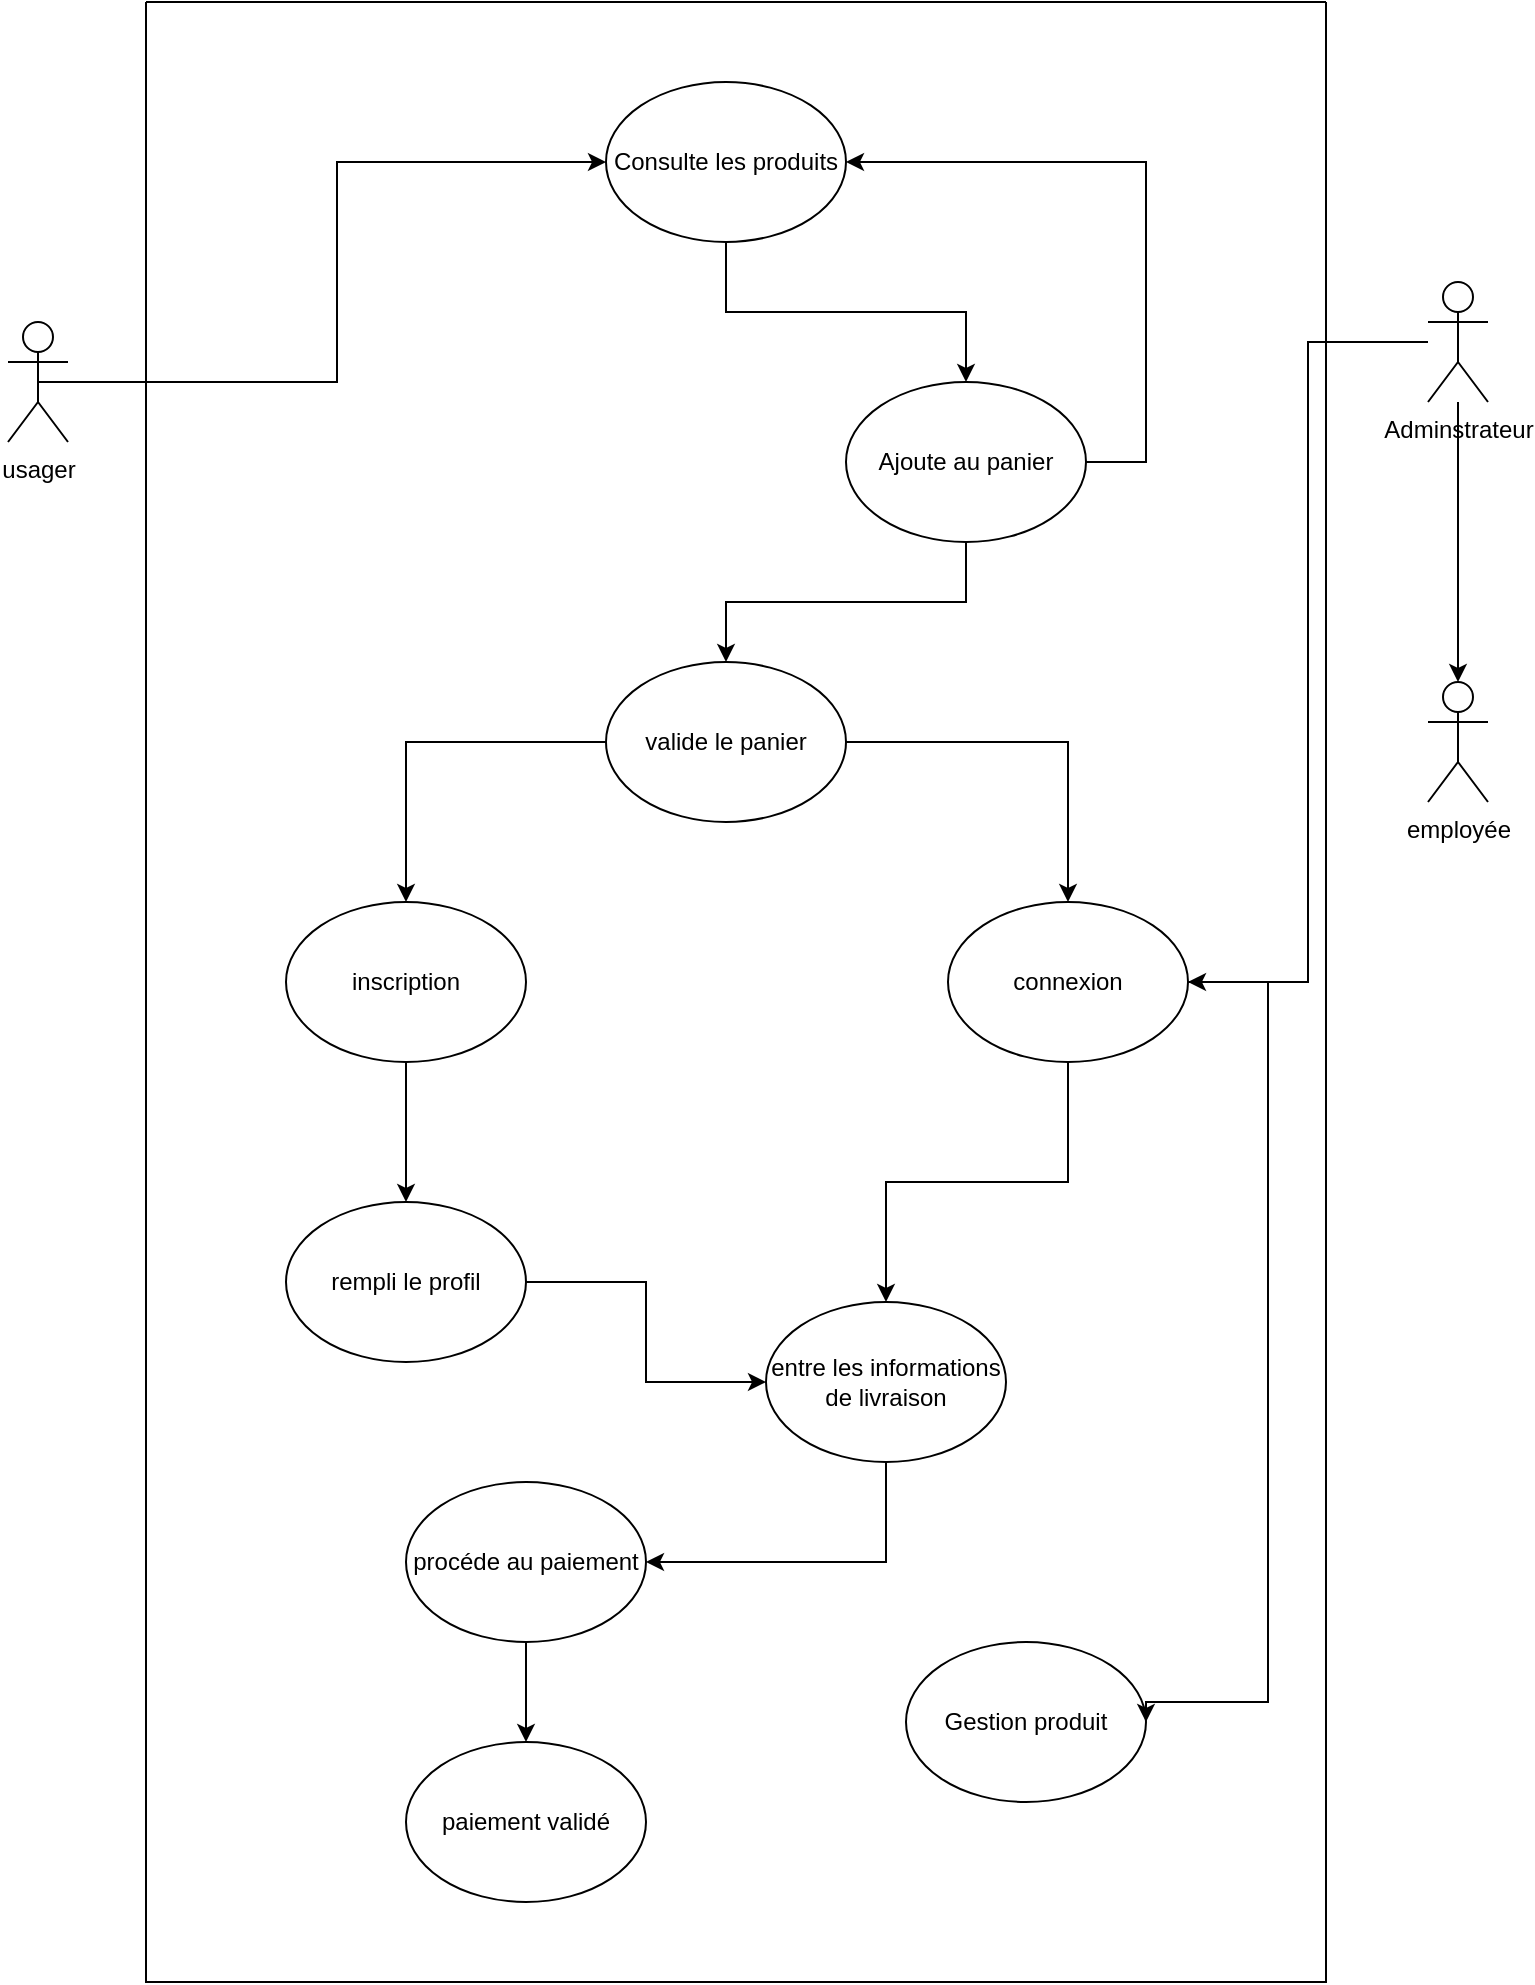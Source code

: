 <mxfile version="15.5.4" type="embed"><diagram id="23iRSUPoRavnBvh4doch" name="Page-1"><mxGraphModel dx="981" dy="1796" grid="1" gridSize="10" guides="1" tooltips="1" connect="1" arrows="1" fold="1" page="1" pageScale="1" pageWidth="827" pageHeight="1169" math="0" shadow="0"><root><mxCell id="0"/><mxCell id="1" parent="0"/><mxCell id="12" style="edgeStyle=orthogonalEdgeStyle;rounded=0;orthogonalLoop=1;jettySize=auto;html=1;exitX=0.5;exitY=0.5;exitDx=0;exitDy=0;exitPerimeter=0;entryX=0;entryY=0.5;entryDx=0;entryDy=0;" edge="1" parent="1" source="2" target="9"><mxGeometry relative="1" as="geometry"/></mxCell><mxCell id="2" value="usager" style="shape=umlActor;verticalLabelPosition=bottom;verticalAlign=top;html=1;outlineConnect=0;" vertex="1" parent="1"><mxGeometry x="50" y="-950" width="30" height="60" as="geometry"/></mxCell><mxCell id="3" value="" style="swimlane;startSize=0;" vertex="1" parent="1"><mxGeometry x="119" y="-1110" width="590" height="990" as="geometry"/></mxCell><mxCell id="11" style="edgeStyle=orthogonalEdgeStyle;rounded=0;orthogonalLoop=1;jettySize=auto;html=1;entryX=0.5;entryY=0;entryDx=0;entryDy=0;" edge="1" parent="3" source="9" target="10"><mxGeometry relative="1" as="geometry"/></mxCell><mxCell id="9" value="Consulte les produits" style="ellipse;whiteSpace=wrap;html=1;" vertex="1" parent="3"><mxGeometry x="230" y="40" width="120" height="80" as="geometry"/></mxCell><mxCell id="14" style="edgeStyle=orthogonalEdgeStyle;rounded=0;orthogonalLoop=1;jettySize=auto;html=1;entryX=1;entryY=0.5;entryDx=0;entryDy=0;" edge="1" parent="3" source="10" target="9"><mxGeometry relative="1" as="geometry"><Array as="points"><mxPoint x="500" y="230"/><mxPoint x="500" y="80"/></Array></mxGeometry></mxCell><mxCell id="16" style="edgeStyle=orthogonalEdgeStyle;rounded=0;orthogonalLoop=1;jettySize=auto;html=1;entryX=0.5;entryY=0;entryDx=0;entryDy=0;" edge="1" parent="3" source="10" target="15"><mxGeometry relative="1" as="geometry"/></mxCell><mxCell id="10" value="Ajoute au panier" style="ellipse;whiteSpace=wrap;html=1;" vertex="1" parent="3"><mxGeometry x="350" y="190" width="120" height="80" as="geometry"/></mxCell><mxCell id="21" style="edgeStyle=orthogonalEdgeStyle;rounded=0;orthogonalLoop=1;jettySize=auto;html=1;entryX=0.5;entryY=0;entryDx=0;entryDy=0;" edge="1" parent="3" source="15" target="18"><mxGeometry relative="1" as="geometry"/></mxCell><mxCell id="15" value="valide le panier" style="ellipse;whiteSpace=wrap;html=1;" vertex="1" parent="3"><mxGeometry x="230" y="330" width="120" height="80" as="geometry"/></mxCell><mxCell id="23" style="edgeStyle=orthogonalEdgeStyle;rounded=0;orthogonalLoop=1;jettySize=auto;html=1;" edge="1" parent="3" source="18" target="22"><mxGeometry relative="1" as="geometry"><Array as="points"><mxPoint x="130" y="570"/><mxPoint x="130" y="570"/></Array></mxGeometry></mxCell><mxCell id="18" value="inscription" style="ellipse;whiteSpace=wrap;html=1;" vertex="1" parent="3"><mxGeometry x="70" y="450" width="120" height="80" as="geometry"/></mxCell><mxCell id="26" style="edgeStyle=orthogonalEdgeStyle;rounded=0;orthogonalLoop=1;jettySize=auto;html=1;" edge="1" parent="3" source="22" target="24"><mxGeometry relative="1" as="geometry"/></mxCell><mxCell id="22" value="rempli le profil" style="ellipse;whiteSpace=wrap;html=1;" vertex="1" parent="3"><mxGeometry x="70" y="600" width="120" height="80" as="geometry"/></mxCell><mxCell id="28" style="edgeStyle=orthogonalEdgeStyle;rounded=0;orthogonalLoop=1;jettySize=auto;html=1;" edge="1" parent="3" source="24" target="27"><mxGeometry relative="1" as="geometry"><Array as="points"><mxPoint x="370" y="780"/></Array></mxGeometry></mxCell><mxCell id="24" value="entre les informations de livraison" style="ellipse;whiteSpace=wrap;html=1;" vertex="1" parent="3"><mxGeometry x="310" y="650" width="120" height="80" as="geometry"/></mxCell><mxCell id="33" style="edgeStyle=orthogonalEdgeStyle;rounded=0;orthogonalLoop=1;jettySize=auto;html=1;" edge="1" parent="3" source="27" target="32"><mxGeometry relative="1" as="geometry"/></mxCell><mxCell id="27" value="procéde au paiement" style="ellipse;whiteSpace=wrap;html=1;" vertex="1" parent="3"><mxGeometry x="130" y="740" width="120" height="80" as="geometry"/></mxCell><mxCell id="30" value="Gestion produit" style="ellipse;whiteSpace=wrap;html=1;" vertex="1" parent="3"><mxGeometry x="380" y="820" width="120" height="80" as="geometry"/></mxCell><mxCell id="32" value="paiement validé" style="ellipse;whiteSpace=wrap;html=1;" vertex="1" parent="3"><mxGeometry x="130" y="870" width="120" height="80" as="geometry"/></mxCell><mxCell id="5" value="employée" style="shape=umlActor;verticalLabelPosition=bottom;verticalAlign=top;html=1;outlineConnect=0;" vertex="1" parent="1"><mxGeometry x="760" y="-770" width="30" height="60" as="geometry"/></mxCell><mxCell id="8" style="edgeStyle=orthogonalEdgeStyle;rounded=0;orthogonalLoop=1;jettySize=auto;html=1;entryX=0.5;entryY=0;entryDx=0;entryDy=0;entryPerimeter=0;" edge="1" parent="1" source="6" target="5"><mxGeometry relative="1" as="geometry"/></mxCell><mxCell id="29" style="edgeStyle=orthogonalEdgeStyle;rounded=0;orthogonalLoop=1;jettySize=auto;html=1;entryX=1;entryY=0.5;entryDx=0;entryDy=0;" edge="1" parent="1" source="6" target="19"><mxGeometry relative="1" as="geometry"/></mxCell><mxCell id="6" value="Adminstrateur" style="shape=umlActor;verticalLabelPosition=bottom;verticalAlign=top;html=1;outlineConnect=0;" vertex="1" parent="1"><mxGeometry x="760" y="-970" width="30" height="60" as="geometry"/></mxCell><mxCell id="25" style="edgeStyle=orthogonalEdgeStyle;rounded=0;orthogonalLoop=1;jettySize=auto;html=1;" edge="1" parent="1" source="19" target="24"><mxGeometry relative="1" as="geometry"/></mxCell><mxCell id="31" style="edgeStyle=orthogonalEdgeStyle;rounded=0;orthogonalLoop=1;jettySize=auto;html=1;entryX=1;entryY=0.5;entryDx=0;entryDy=0;" edge="1" parent="1" source="19" target="30"><mxGeometry relative="1" as="geometry"><Array as="points"><mxPoint x="680" y="-620"/><mxPoint x="680" y="-260"/><mxPoint x="619" y="-260"/></Array></mxGeometry></mxCell><mxCell id="19" value="connexion" style="ellipse;whiteSpace=wrap;html=1;" vertex="1" parent="1"><mxGeometry x="520" y="-660" width="120" height="80" as="geometry"/></mxCell><mxCell id="20" style="edgeStyle=orthogonalEdgeStyle;rounded=0;orthogonalLoop=1;jettySize=auto;html=1;" edge="1" parent="1" source="15" target="19"><mxGeometry relative="1" as="geometry"/></mxCell></root></mxGraphModel></diagram></mxfile>